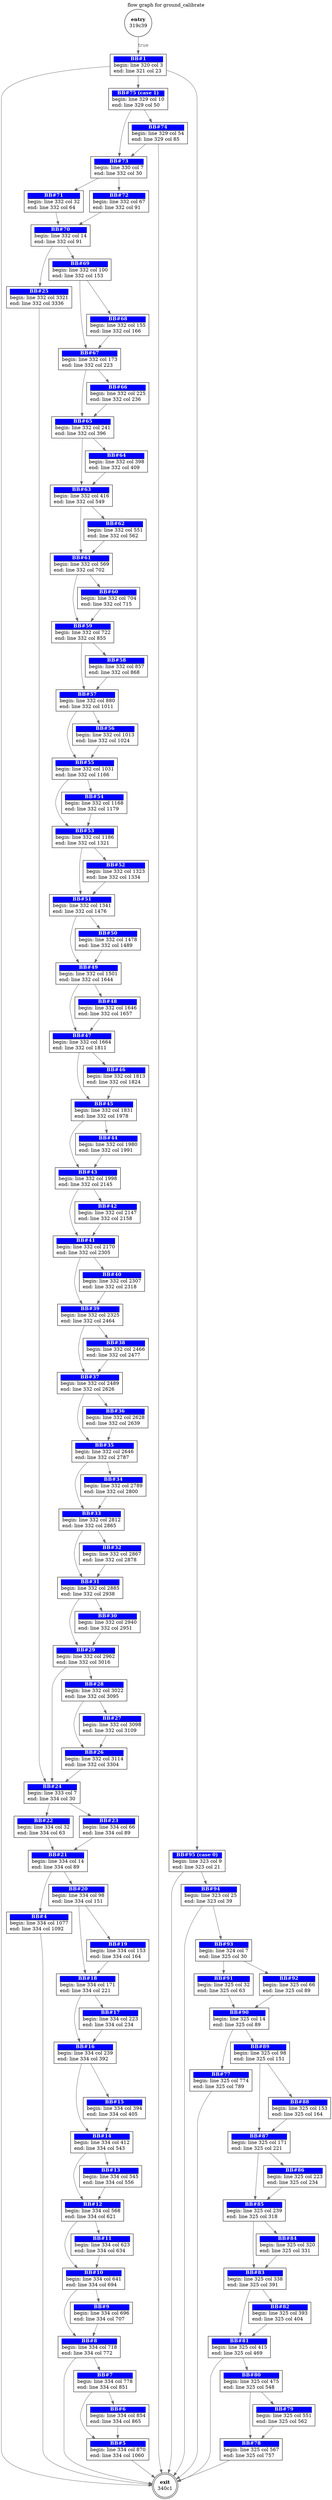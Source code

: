 digraph groundcalibrate{ 
  label="flow graph for ground_calibrate"
  labelloc="t"
  0 [label=<<TABLE border="0" cellborder="0" cellpadding="0"><TR><TD border="0" bgcolor="#ffffff" sides="b"><FONT color="#000000"><B>exit</B></FONT></TD></TR><TR><TD>340c1</TD></TR></TABLE>>, shape=doublecircle, margin=0]
  1 [label=<<TABLE border="0" cellborder="0" cellpadding="0"><TR><TD border="1" bgcolor="#0000ff" sides="b"><FONT color="#ffffff"><B>BB#1</B></FONT></TD></TR><TR><TD align="left">begin: line 320 col 3</TD></TR><TR><TD align="left">end: line 321 col 23</TD></TR></TABLE>>, shape=box]
  1->0[label="" fontcolor=dimgray color=dimgray]
  1->75[label="" fontcolor=dimgray color=dimgray]
  1->95[label="" fontcolor=dimgray color=dimgray]
  4 [label=<<TABLE border="0" cellborder="0" cellpadding="0"><TR><TD border="1" bgcolor="#0000ff" sides="b"><FONT color="#ffffff"><B>BB#4</B></FONT></TD></TR><TR><TD align="left">begin: line 334 col 1077</TD></TR><TR><TD align="left">end: line 334 col 1092</TD></TR></TABLE>>, shape=box]
  4->0[label="" fontcolor=dimgray color=dimgray]
  5 [label=<<TABLE border="0" cellborder="0" cellpadding="0"><TR><TD border="1" bgcolor="#0000ff" sides="b"><FONT color="#ffffff"><B>BB#5</B></FONT></TD></TR><TR><TD align="left">begin: line 334 col 870</TD></TR><TR><TD align="left">end: line 334 col 1060</TD></TR></TABLE>>, shape=box]
  5->0[label="" fontcolor=dimgray color=dimgray]
  6 [label=<<TABLE border="0" cellborder="0" cellpadding="0"><TR><TD border="1" bgcolor="#0000ff" sides="b"><FONT color="#ffffff"><B>BB#6</B></FONT></TD></TR><TR><TD align="left">begin: line 334 col 854</TD></TR><TR><TD align="left">end: line 334 col 865</TD></TR></TABLE>>, shape=box]
  6->5[label="" fontcolor=dimgray color=dimgray]
  7 [label=<<TABLE border="0" cellborder="0" cellpadding="0"><TR><TD border="1" bgcolor="#0000ff" sides="b"><FONT color="#ffffff"><B>BB#7</B></FONT></TD></TR><TR><TD align="left">begin: line 334 col 778</TD></TR><TR><TD align="left">end: line 334 col 851</TD></TR></TABLE>>, shape=box]
  7->6[label="" fontcolor=dimgray color=dimgray]
  7->5[label="" fontcolor=dimgray color=dimgray]
  8 [label=<<TABLE border="0" cellborder="0" cellpadding="0"><TR><TD border="1" bgcolor="#0000ff" sides="b"><FONT color="#ffffff"><B>BB#8</B></FONT></TD></TR><TR><TD align="left">begin: line 334 col 718</TD></TR><TR><TD align="left">end: line 334 col 772</TD></TR></TABLE>>, shape=box]
  8->7[label="" fontcolor=dimgray color=dimgray]
  8->0[label="" fontcolor=dimgray color=dimgray]
  9 [label=<<TABLE border="0" cellborder="0" cellpadding="0"><TR><TD border="1" bgcolor="#0000ff" sides="b"><FONT color="#ffffff"><B>BB#9</B></FONT></TD></TR><TR><TD align="left">begin: line 334 col 696</TD></TR><TR><TD align="left">end: line 334 col 707</TD></TR></TABLE>>, shape=box]
  9->8[label="" fontcolor=dimgray color=dimgray]
  10 [label=<<TABLE border="0" cellborder="0" cellpadding="0"><TR><TD border="1" bgcolor="#0000ff" sides="b"><FONT color="#ffffff"><B>BB#10</B></FONT></TD></TR><TR><TD align="left">begin: line 334 col 641</TD></TR><TR><TD align="left">end: line 334 col 694</TD></TR></TABLE>>, shape=box]
  10->9[label="" fontcolor=dimgray color=dimgray]
  10->8[label="" fontcolor=dimgray color=dimgray]
  11 [label=<<TABLE border="0" cellborder="0" cellpadding="0"><TR><TD border="1" bgcolor="#0000ff" sides="b"><FONT color="#ffffff"><B>BB#11</B></FONT></TD></TR><TR><TD align="left">begin: line 334 col 623</TD></TR><TR><TD align="left">end: line 334 col 634</TD></TR></TABLE>>, shape=box]
  11->10[label="" fontcolor=dimgray color=dimgray]
  12 [label=<<TABLE border="0" cellborder="0" cellpadding="0"><TR><TD border="1" bgcolor="#0000ff" sides="b"><FONT color="#ffffff"><B>BB#12</B></FONT></TD></TR><TR><TD align="left">begin: line 334 col 568</TD></TR><TR><TD align="left">end: line 334 col 621</TD></TR></TABLE>>, shape=box]
  12->11[label="" fontcolor=dimgray color=dimgray]
  12->10[label="" fontcolor=dimgray color=dimgray]
  13 [label=<<TABLE border="0" cellborder="0" cellpadding="0"><TR><TD border="1" bgcolor="#0000ff" sides="b"><FONT color="#ffffff"><B>BB#13</B></FONT></TD></TR><TR><TD align="left">begin: line 334 col 545</TD></TR><TR><TD align="left">end: line 334 col 556</TD></TR></TABLE>>, shape=box]
  13->12[label="" fontcolor=dimgray color=dimgray]
  14 [label=<<TABLE border="0" cellborder="0" cellpadding="0"><TR><TD border="1" bgcolor="#0000ff" sides="b"><FONT color="#ffffff"><B>BB#14</B></FONT></TD></TR><TR><TD align="left">begin: line 334 col 412</TD></TR><TR><TD align="left">end: line 334 col 543</TD></TR></TABLE>>, shape=box]
  14->13[label="" fontcolor=dimgray color=dimgray]
  14->12[label="" fontcolor=dimgray color=dimgray]
  15 [label=<<TABLE border="0" cellborder="0" cellpadding="0"><TR><TD border="1" bgcolor="#0000ff" sides="b"><FONT color="#ffffff"><B>BB#15</B></FONT></TD></TR><TR><TD align="left">begin: line 334 col 394</TD></TR><TR><TD align="left">end: line 334 col 405</TD></TR></TABLE>>, shape=box]
  15->14[label="" fontcolor=dimgray color=dimgray]
  16 [label=<<TABLE border="0" cellborder="0" cellpadding="0"><TR><TD border="1" bgcolor="#0000ff" sides="b"><FONT color="#ffffff"><B>BB#16</B></FONT></TD></TR><TR><TD align="left">begin: line 334 col 239</TD></TR><TR><TD align="left">end: line 334 col 392</TD></TR></TABLE>>, shape=box]
  16->15[label="" fontcolor=dimgray color=dimgray]
  16->14[label="" fontcolor=dimgray color=dimgray]
  17 [label=<<TABLE border="0" cellborder="0" cellpadding="0"><TR><TD border="1" bgcolor="#0000ff" sides="b"><FONT color="#ffffff"><B>BB#17</B></FONT></TD></TR><TR><TD align="left">begin: line 334 col 223</TD></TR><TR><TD align="left">end: line 334 col 234</TD></TR></TABLE>>, shape=box]
  17->16[label="" fontcolor=dimgray color=dimgray]
  18 [label=<<TABLE border="0" cellborder="0" cellpadding="0"><TR><TD border="1" bgcolor="#0000ff" sides="b"><FONT color="#ffffff"><B>BB#18</B></FONT></TD></TR><TR><TD align="left">begin: line 334 col 171</TD></TR><TR><TD align="left">end: line 334 col 221</TD></TR></TABLE>>, shape=box]
  18->17[label="" fontcolor=dimgray color=dimgray]
  18->16[label="" fontcolor=dimgray color=dimgray]
  19 [label=<<TABLE border="0" cellborder="0" cellpadding="0"><TR><TD border="1" bgcolor="#0000ff" sides="b"><FONT color="#ffffff"><B>BB#19</B></FONT></TD></TR><TR><TD align="left">begin: line 334 col 153</TD></TR><TR><TD align="left">end: line 334 col 164</TD></TR></TABLE>>, shape=box]
  19->18[label="" fontcolor=dimgray color=dimgray]
  20 [label=<<TABLE border="0" cellborder="0" cellpadding="0"><TR><TD border="1" bgcolor="#0000ff" sides="b"><FONT color="#ffffff"><B>BB#20</B></FONT></TD></TR><TR><TD align="left">begin: line 334 col 98</TD></TR><TR><TD align="left">end: line 334 col 151</TD></TR></TABLE>>, shape=box]
  20->19[label="" fontcolor=dimgray color=dimgray]
  20->18[label="" fontcolor=dimgray color=dimgray]
  21 [label=<<TABLE border="0" cellborder="0" cellpadding="0"><TR><TD border="1" bgcolor="#0000ff" sides="b"><FONT color="#ffffff"><B>BB#21</B></FONT></TD></TR><TR><TD align="left">begin: line 334 col 14</TD></TR><TR><TD align="left">end: line 334 col 89</TD></TR></TABLE>>, shape=box]
  21->20[label="" fontcolor=dimgray color=dimgray]
  21->4[label="" fontcolor=dimgray color=dimgray]
  22 [label=<<TABLE border="0" cellborder="0" cellpadding="0"><TR><TD border="1" bgcolor="#0000ff" sides="b"><FONT color="#ffffff"><B>BB#22</B></FONT></TD></TR><TR><TD align="left">begin: line 334 col 32</TD></TR><TR><TD align="left">end: line 334 col 63</TD></TR></TABLE>>, shape=box]
  22->21[label="" fontcolor=dimgray color=dimgray]
  23 [label=<<TABLE border="0" cellborder="0" cellpadding="0"><TR><TD border="1" bgcolor="#0000ff" sides="b"><FONT color="#ffffff"><B>BB#23</B></FONT></TD></TR><TR><TD align="left">begin: line 334 col 66</TD></TR><TR><TD align="left">end: line 334 col 89</TD></TR></TABLE>>, shape=box]
  23->21[label="" fontcolor=dimgray color=dimgray]
  24 [label=<<TABLE border="0" cellborder="0" cellpadding="0"><TR><TD border="1" bgcolor="#0000ff" sides="b"><FONT color="#ffffff"><B>BB#24</B></FONT></TD></TR><TR><TD align="left">begin: line 333 col 7</TD></TR><TR><TD align="left">end: line 334 col 30</TD></TR></TABLE>>, shape=box]
  24->22[label="" fontcolor=dimgray color=dimgray]
  24->23[label="" fontcolor=dimgray color=dimgray]
  25 [label=<<TABLE border="0" cellborder="0" cellpadding="0"><TR><TD border="1" bgcolor="#0000ff" sides="b"><FONT color="#ffffff"><B>BB#25</B></FONT></TD></TR><TR><TD align="left">begin: line 332 col 3321</TD></TR><TR><TD align="left">end: line 332 col 3336</TD></TR></TABLE>>, shape=box]
  25->24[label="" fontcolor=dimgray color=dimgray]
  26 [label=<<TABLE border="0" cellborder="0" cellpadding="0"><TR><TD border="1" bgcolor="#0000ff" sides="b"><FONT color="#ffffff"><B>BB#26</B></FONT></TD></TR><TR><TD align="left">begin: line 332 col 3114</TD></TR><TR><TD align="left">end: line 332 col 3304</TD></TR></TABLE>>, shape=box]
  26->24[label="" fontcolor=dimgray color=dimgray]
  27 [label=<<TABLE border="0" cellborder="0" cellpadding="0"><TR><TD border="1" bgcolor="#0000ff" sides="b"><FONT color="#ffffff"><B>BB#27</B></FONT></TD></TR><TR><TD align="left">begin: line 332 col 3098</TD></TR><TR><TD align="left">end: line 332 col 3109</TD></TR></TABLE>>, shape=box]
  27->26[label="" fontcolor=dimgray color=dimgray]
  28 [label=<<TABLE border="0" cellborder="0" cellpadding="0"><TR><TD border="1" bgcolor="#0000ff" sides="b"><FONT color="#ffffff"><B>BB#28</B></FONT></TD></TR><TR><TD align="left">begin: line 332 col 3022</TD></TR><TR><TD align="left">end: line 332 col 3095</TD></TR></TABLE>>, shape=box]
  28->27[label="" fontcolor=dimgray color=dimgray]
  28->26[label="" fontcolor=dimgray color=dimgray]
  29 [label=<<TABLE border="0" cellborder="0" cellpadding="0"><TR><TD border="1" bgcolor="#0000ff" sides="b"><FONT color="#ffffff"><B>BB#29</B></FONT></TD></TR><TR><TD align="left">begin: line 332 col 2962</TD></TR><TR><TD align="left">end: line 332 col 3016</TD></TR></TABLE>>, shape=box]
  29->28[label="" fontcolor=dimgray color=dimgray]
  29->24[label="" fontcolor=dimgray color=dimgray]
  30 [label=<<TABLE border="0" cellborder="0" cellpadding="0"><TR><TD border="1" bgcolor="#0000ff" sides="b"><FONT color="#ffffff"><B>BB#30</B></FONT></TD></TR><TR><TD align="left">begin: line 332 col 2940</TD></TR><TR><TD align="left">end: line 332 col 2951</TD></TR></TABLE>>, shape=box]
  30->29[label="" fontcolor=dimgray color=dimgray]
  31 [label=<<TABLE border="0" cellborder="0" cellpadding="0"><TR><TD border="1" bgcolor="#0000ff" sides="b"><FONT color="#ffffff"><B>BB#31</B></FONT></TD></TR><TR><TD align="left">begin: line 332 col 2885</TD></TR><TR><TD align="left">end: line 332 col 2938</TD></TR></TABLE>>, shape=box]
  31->30[label="" fontcolor=dimgray color=dimgray]
  31->29[label="" fontcolor=dimgray color=dimgray]
  32 [label=<<TABLE border="0" cellborder="0" cellpadding="0"><TR><TD border="1" bgcolor="#0000ff" sides="b"><FONT color="#ffffff"><B>BB#32</B></FONT></TD></TR><TR><TD align="left">begin: line 332 col 2867</TD></TR><TR><TD align="left">end: line 332 col 2878</TD></TR></TABLE>>, shape=box]
  32->31[label="" fontcolor=dimgray color=dimgray]
  33 [label=<<TABLE border="0" cellborder="0" cellpadding="0"><TR><TD border="1" bgcolor="#0000ff" sides="b"><FONT color="#ffffff"><B>BB#33</B></FONT></TD></TR><TR><TD align="left">begin: line 332 col 2812</TD></TR><TR><TD align="left">end: line 332 col 2865</TD></TR></TABLE>>, shape=box]
  33->32[label="" fontcolor=dimgray color=dimgray]
  33->31[label="" fontcolor=dimgray color=dimgray]
  34 [label=<<TABLE border="0" cellborder="0" cellpadding="0"><TR><TD border="1" bgcolor="#0000ff" sides="b"><FONT color="#ffffff"><B>BB#34</B></FONT></TD></TR><TR><TD align="left">begin: line 332 col 2789</TD></TR><TR><TD align="left">end: line 332 col 2800</TD></TR></TABLE>>, shape=box]
  34->33[label="" fontcolor=dimgray color=dimgray]
  35 [label=<<TABLE border="0" cellborder="0" cellpadding="0"><TR><TD border="1" bgcolor="#0000ff" sides="b"><FONT color="#ffffff"><B>BB#35</B></FONT></TD></TR><TR><TD align="left">begin: line 332 col 2646</TD></TR><TR><TD align="left">end: line 332 col 2787</TD></TR></TABLE>>, shape=box]
  35->34[label="" fontcolor=dimgray color=dimgray]
  35->33[label="" fontcolor=dimgray color=dimgray]
  36 [label=<<TABLE border="0" cellborder="0" cellpadding="0"><TR><TD border="1" bgcolor="#0000ff" sides="b"><FONT color="#ffffff"><B>BB#36</B></FONT></TD></TR><TR><TD align="left">begin: line 332 col 2628</TD></TR><TR><TD align="left">end: line 332 col 2639</TD></TR></TABLE>>, shape=box]
  36->35[label="" fontcolor=dimgray color=dimgray]
  37 [label=<<TABLE border="0" cellborder="0" cellpadding="0"><TR><TD border="1" bgcolor="#0000ff" sides="b"><FONT color="#ffffff"><B>BB#37</B></FONT></TD></TR><TR><TD align="left">begin: line 332 col 2489</TD></TR><TR><TD align="left">end: line 332 col 2626</TD></TR></TABLE>>, shape=box]
  37->36[label="" fontcolor=dimgray color=dimgray]
  37->35[label="" fontcolor=dimgray color=dimgray]
  38 [label=<<TABLE border="0" cellborder="0" cellpadding="0"><TR><TD border="1" bgcolor="#0000ff" sides="b"><FONT color="#ffffff"><B>BB#38</B></FONT></TD></TR><TR><TD align="left">begin: line 332 col 2466</TD></TR><TR><TD align="left">end: line 332 col 2477</TD></TR></TABLE>>, shape=box]
  38->37[label="" fontcolor=dimgray color=dimgray]
  39 [label=<<TABLE border="0" cellborder="0" cellpadding="0"><TR><TD border="1" bgcolor="#0000ff" sides="b"><FONT color="#ffffff"><B>BB#39</B></FONT></TD></TR><TR><TD align="left">begin: line 332 col 2325</TD></TR><TR><TD align="left">end: line 332 col 2464</TD></TR></TABLE>>, shape=box]
  39->38[label="" fontcolor=dimgray color=dimgray]
  39->37[label="" fontcolor=dimgray color=dimgray]
  40 [label=<<TABLE border="0" cellborder="0" cellpadding="0"><TR><TD border="1" bgcolor="#0000ff" sides="b"><FONT color="#ffffff"><B>BB#40</B></FONT></TD></TR><TR><TD align="left">begin: line 332 col 2307</TD></TR><TR><TD align="left">end: line 332 col 2318</TD></TR></TABLE>>, shape=box]
  40->39[label="" fontcolor=dimgray color=dimgray]
  41 [label=<<TABLE border="0" cellborder="0" cellpadding="0"><TR><TD border="1" bgcolor="#0000ff" sides="b"><FONT color="#ffffff"><B>BB#41</B></FONT></TD></TR><TR><TD align="left">begin: line 332 col 2170</TD></TR><TR><TD align="left">end: line 332 col 2305</TD></TR></TABLE>>, shape=box]
  41->40[label="" fontcolor=dimgray color=dimgray]
  41->39[label="" fontcolor=dimgray color=dimgray]
  42 [label=<<TABLE border="0" cellborder="0" cellpadding="0"><TR><TD border="1" bgcolor="#0000ff" sides="b"><FONT color="#ffffff"><B>BB#42</B></FONT></TD></TR><TR><TD align="left">begin: line 332 col 2147</TD></TR><TR><TD align="left">end: line 332 col 2158</TD></TR></TABLE>>, shape=box]
  42->41[label="" fontcolor=dimgray color=dimgray]
  43 [label=<<TABLE border="0" cellborder="0" cellpadding="0"><TR><TD border="1" bgcolor="#0000ff" sides="b"><FONT color="#ffffff"><B>BB#43</B></FONT></TD></TR><TR><TD align="left">begin: line 332 col 1998</TD></TR><TR><TD align="left">end: line 332 col 2145</TD></TR></TABLE>>, shape=box]
  43->42[label="" fontcolor=dimgray color=dimgray]
  43->41[label="" fontcolor=dimgray color=dimgray]
  44 [label=<<TABLE border="0" cellborder="0" cellpadding="0"><TR><TD border="1" bgcolor="#0000ff" sides="b"><FONT color="#ffffff"><B>BB#44</B></FONT></TD></TR><TR><TD align="left">begin: line 332 col 1980</TD></TR><TR><TD align="left">end: line 332 col 1991</TD></TR></TABLE>>, shape=box]
  44->43[label="" fontcolor=dimgray color=dimgray]
  45 [label=<<TABLE border="0" cellborder="0" cellpadding="0"><TR><TD border="1" bgcolor="#0000ff" sides="b"><FONT color="#ffffff"><B>BB#45</B></FONT></TD></TR><TR><TD align="left">begin: line 332 col 1831</TD></TR><TR><TD align="left">end: line 332 col 1978</TD></TR></TABLE>>, shape=box]
  45->44[label="" fontcolor=dimgray color=dimgray]
  45->43[label="" fontcolor=dimgray color=dimgray]
  46 [label=<<TABLE border="0" cellborder="0" cellpadding="0"><TR><TD border="1" bgcolor="#0000ff" sides="b"><FONT color="#ffffff"><B>BB#46</B></FONT></TD></TR><TR><TD align="left">begin: line 332 col 1813</TD></TR><TR><TD align="left">end: line 332 col 1824</TD></TR></TABLE>>, shape=box]
  46->45[label="" fontcolor=dimgray color=dimgray]
  47 [label=<<TABLE border="0" cellborder="0" cellpadding="0"><TR><TD border="1" bgcolor="#0000ff" sides="b"><FONT color="#ffffff"><B>BB#47</B></FONT></TD></TR><TR><TD align="left">begin: line 332 col 1664</TD></TR><TR><TD align="left">end: line 332 col 1811</TD></TR></TABLE>>, shape=box]
  47->46[label="" fontcolor=dimgray color=dimgray]
  47->45[label="" fontcolor=dimgray color=dimgray]
  48 [label=<<TABLE border="0" cellborder="0" cellpadding="0"><TR><TD border="1" bgcolor="#0000ff" sides="b"><FONT color="#ffffff"><B>BB#48</B></FONT></TD></TR><TR><TD align="left">begin: line 332 col 1646</TD></TR><TR><TD align="left">end: line 332 col 1657</TD></TR></TABLE>>, shape=box]
  48->47[label="" fontcolor=dimgray color=dimgray]
  49 [label=<<TABLE border="0" cellborder="0" cellpadding="0"><TR><TD border="1" bgcolor="#0000ff" sides="b"><FONT color="#ffffff"><B>BB#49</B></FONT></TD></TR><TR><TD align="left">begin: line 332 col 1501</TD></TR><TR><TD align="left">end: line 332 col 1644</TD></TR></TABLE>>, shape=box]
  49->48[label="" fontcolor=dimgray color=dimgray]
  49->47[label="" fontcolor=dimgray color=dimgray]
  50 [label=<<TABLE border="0" cellborder="0" cellpadding="0"><TR><TD border="1" bgcolor="#0000ff" sides="b"><FONT color="#ffffff"><B>BB#50</B></FONT></TD></TR><TR><TD align="left">begin: line 332 col 1478</TD></TR><TR><TD align="left">end: line 332 col 1489</TD></TR></TABLE>>, shape=box]
  50->49[label="" fontcolor=dimgray color=dimgray]
  51 [label=<<TABLE border="0" cellborder="0" cellpadding="0"><TR><TD border="1" bgcolor="#0000ff" sides="b"><FONT color="#ffffff"><B>BB#51</B></FONT></TD></TR><TR><TD align="left">begin: line 332 col 1341</TD></TR><TR><TD align="left">end: line 332 col 1476</TD></TR></TABLE>>, shape=box]
  51->50[label="" fontcolor=dimgray color=dimgray]
  51->49[label="" fontcolor=dimgray color=dimgray]
  52 [label=<<TABLE border="0" cellborder="0" cellpadding="0"><TR><TD border="1" bgcolor="#0000ff" sides="b"><FONT color="#ffffff"><B>BB#52</B></FONT></TD></TR><TR><TD align="left">begin: line 332 col 1323</TD></TR><TR><TD align="left">end: line 332 col 1334</TD></TR></TABLE>>, shape=box]
  52->51[label="" fontcolor=dimgray color=dimgray]
  53 [label=<<TABLE border="0" cellborder="0" cellpadding="0"><TR><TD border="1" bgcolor="#0000ff" sides="b"><FONT color="#ffffff"><B>BB#53</B></FONT></TD></TR><TR><TD align="left">begin: line 332 col 1186</TD></TR><TR><TD align="left">end: line 332 col 1321</TD></TR></TABLE>>, shape=box]
  53->52[label="" fontcolor=dimgray color=dimgray]
  53->51[label="" fontcolor=dimgray color=dimgray]
  54 [label=<<TABLE border="0" cellborder="0" cellpadding="0"><TR><TD border="1" bgcolor="#0000ff" sides="b"><FONT color="#ffffff"><B>BB#54</B></FONT></TD></TR><TR><TD align="left">begin: line 332 col 1168</TD></TR><TR><TD align="left">end: line 332 col 1179</TD></TR></TABLE>>, shape=box]
  54->53[label="" fontcolor=dimgray color=dimgray]
  55 [label=<<TABLE border="0" cellborder="0" cellpadding="0"><TR><TD border="1" bgcolor="#0000ff" sides="b"><FONT color="#ffffff"><B>BB#55</B></FONT></TD></TR><TR><TD align="left">begin: line 332 col 1031</TD></TR><TR><TD align="left">end: line 332 col 1166</TD></TR></TABLE>>, shape=box]
  55->54[label="" fontcolor=dimgray color=dimgray]
  55->53[label="" fontcolor=dimgray color=dimgray]
  56 [label=<<TABLE border="0" cellborder="0" cellpadding="0"><TR><TD border="1" bgcolor="#0000ff" sides="b"><FONT color="#ffffff"><B>BB#56</B></FONT></TD></TR><TR><TD align="left">begin: line 332 col 1013</TD></TR><TR><TD align="left">end: line 332 col 1024</TD></TR></TABLE>>, shape=box]
  56->55[label="" fontcolor=dimgray color=dimgray]
  57 [label=<<TABLE border="0" cellborder="0" cellpadding="0"><TR><TD border="1" bgcolor="#0000ff" sides="b"><FONT color="#ffffff"><B>BB#57</B></FONT></TD></TR><TR><TD align="left">begin: line 332 col 880</TD></TR><TR><TD align="left">end: line 332 col 1011</TD></TR></TABLE>>, shape=box]
  57->56[label="" fontcolor=dimgray color=dimgray]
  57->55[label="" fontcolor=dimgray color=dimgray]
  58 [label=<<TABLE border="0" cellborder="0" cellpadding="0"><TR><TD border="1" bgcolor="#0000ff" sides="b"><FONT color="#ffffff"><B>BB#58</B></FONT></TD></TR><TR><TD align="left">begin: line 332 col 857</TD></TR><TR><TD align="left">end: line 332 col 868</TD></TR></TABLE>>, shape=box]
  58->57[label="" fontcolor=dimgray color=dimgray]
  59 [label=<<TABLE border="0" cellborder="0" cellpadding="0"><TR><TD border="1" bgcolor="#0000ff" sides="b"><FONT color="#ffffff"><B>BB#59</B></FONT></TD></TR><TR><TD align="left">begin: line 332 col 722</TD></TR><TR><TD align="left">end: line 332 col 855</TD></TR></TABLE>>, shape=box]
  59->58[label="" fontcolor=dimgray color=dimgray]
  59->57[label="" fontcolor=dimgray color=dimgray]
  60 [label=<<TABLE border="0" cellborder="0" cellpadding="0"><TR><TD border="1" bgcolor="#0000ff" sides="b"><FONT color="#ffffff"><B>BB#60</B></FONT></TD></TR><TR><TD align="left">begin: line 332 col 704</TD></TR><TR><TD align="left">end: line 332 col 715</TD></TR></TABLE>>, shape=box]
  60->59[label="" fontcolor=dimgray color=dimgray]
  61 [label=<<TABLE border="0" cellborder="0" cellpadding="0"><TR><TD border="1" bgcolor="#0000ff" sides="b"><FONT color="#ffffff"><B>BB#61</B></FONT></TD></TR><TR><TD align="left">begin: line 332 col 569</TD></TR><TR><TD align="left">end: line 332 col 702</TD></TR></TABLE>>, shape=box]
  61->60[label="" fontcolor=dimgray color=dimgray]
  61->59[label="" fontcolor=dimgray color=dimgray]
  62 [label=<<TABLE border="0" cellborder="0" cellpadding="0"><TR><TD border="1" bgcolor="#0000ff" sides="b"><FONT color="#ffffff"><B>BB#62</B></FONT></TD></TR><TR><TD align="left">begin: line 332 col 551</TD></TR><TR><TD align="left">end: line 332 col 562</TD></TR></TABLE>>, shape=box]
  62->61[label="" fontcolor=dimgray color=dimgray]
  63 [label=<<TABLE border="0" cellborder="0" cellpadding="0"><TR><TD border="1" bgcolor="#0000ff" sides="b"><FONT color="#ffffff"><B>BB#63</B></FONT></TD></TR><TR><TD align="left">begin: line 332 col 416</TD></TR><TR><TD align="left">end: line 332 col 549</TD></TR></TABLE>>, shape=box]
  63->62[label="" fontcolor=dimgray color=dimgray]
  63->61[label="" fontcolor=dimgray color=dimgray]
  64 [label=<<TABLE border="0" cellborder="0" cellpadding="0"><TR><TD border="1" bgcolor="#0000ff" sides="b"><FONT color="#ffffff"><B>BB#64</B></FONT></TD></TR><TR><TD align="left">begin: line 332 col 398</TD></TR><TR><TD align="left">end: line 332 col 409</TD></TR></TABLE>>, shape=box]
  64->63[label="" fontcolor=dimgray color=dimgray]
  65 [label=<<TABLE border="0" cellborder="0" cellpadding="0"><TR><TD border="1" bgcolor="#0000ff" sides="b"><FONT color="#ffffff"><B>BB#65</B></FONT></TD></TR><TR><TD align="left">begin: line 332 col 241</TD></TR><TR><TD align="left">end: line 332 col 396</TD></TR></TABLE>>, shape=box]
  65->64[label="" fontcolor=dimgray color=dimgray]
  65->63[label="" fontcolor=dimgray color=dimgray]
  66 [label=<<TABLE border="0" cellborder="0" cellpadding="0"><TR><TD border="1" bgcolor="#0000ff" sides="b"><FONT color="#ffffff"><B>BB#66</B></FONT></TD></TR><TR><TD align="left">begin: line 332 col 225</TD></TR><TR><TD align="left">end: line 332 col 236</TD></TR></TABLE>>, shape=box]
  66->65[label="" fontcolor=dimgray color=dimgray]
  67 [label=<<TABLE border="0" cellborder="0" cellpadding="0"><TR><TD border="1" bgcolor="#0000ff" sides="b"><FONT color="#ffffff"><B>BB#67</B></FONT></TD></TR><TR><TD align="left">begin: line 332 col 173</TD></TR><TR><TD align="left">end: line 332 col 223</TD></TR></TABLE>>, shape=box]
  67->66[label="" fontcolor=dimgray color=dimgray]
  67->65[label="" fontcolor=dimgray color=dimgray]
  68 [label=<<TABLE border="0" cellborder="0" cellpadding="0"><TR><TD border="1" bgcolor="#0000ff" sides="b"><FONT color="#ffffff"><B>BB#68</B></FONT></TD></TR><TR><TD align="left">begin: line 332 col 155</TD></TR><TR><TD align="left">end: line 332 col 166</TD></TR></TABLE>>, shape=box]
  68->67[label="" fontcolor=dimgray color=dimgray]
  69 [label=<<TABLE border="0" cellborder="0" cellpadding="0"><TR><TD border="1" bgcolor="#0000ff" sides="b"><FONT color="#ffffff"><B>BB#69</B></FONT></TD></TR><TR><TD align="left">begin: line 332 col 100</TD></TR><TR><TD align="left">end: line 332 col 153</TD></TR></TABLE>>, shape=box]
  69->68[label="" fontcolor=dimgray color=dimgray]
  69->67[label="" fontcolor=dimgray color=dimgray]
  70 [label=<<TABLE border="0" cellborder="0" cellpadding="0"><TR><TD border="1" bgcolor="#0000ff" sides="b"><FONT color="#ffffff"><B>BB#70</B></FONT></TD></TR><TR><TD align="left">begin: line 332 col 14</TD></TR><TR><TD align="left">end: line 332 col 91</TD></TR></TABLE>>, shape=box]
  70->69[label="" fontcolor=dimgray color=dimgray]
  70->25[label="" fontcolor=dimgray color=dimgray]
  71 [label=<<TABLE border="0" cellborder="0" cellpadding="0"><TR><TD border="1" bgcolor="#0000ff" sides="b"><FONT color="#ffffff"><B>BB#71</B></FONT></TD></TR><TR><TD align="left">begin: line 332 col 32</TD></TR><TR><TD align="left">end: line 332 col 64</TD></TR></TABLE>>, shape=box]
  71->70[label="" fontcolor=dimgray color=dimgray]
  72 [label=<<TABLE border="0" cellborder="0" cellpadding="0"><TR><TD border="1" bgcolor="#0000ff" sides="b"><FONT color="#ffffff"><B>BB#72</B></FONT></TD></TR><TR><TD align="left">begin: line 332 col 67</TD></TR><TR><TD align="left">end: line 332 col 91</TD></TR></TABLE>>, shape=box]
  72->70[label="" fontcolor=dimgray color=dimgray]
  73 [label=<<TABLE border="0" cellborder="0" cellpadding="0"><TR><TD border="1" bgcolor="#0000ff" sides="b"><FONT color="#ffffff"><B>BB#73</B></FONT></TD></TR><TR><TD align="left">begin: line 330 col 7</TD></TR><TR><TD align="left">end: line 332 col 30</TD></TR></TABLE>>, shape=box]
  73->71[label="" fontcolor=dimgray color=dimgray]
  73->72[label="" fontcolor=dimgray color=dimgray]
  74 [label=<<TABLE border="0" cellborder="0" cellpadding="0"><TR><TD border="1" bgcolor="#0000ff" sides="b"><FONT color="#ffffff"><B>BB#74</B></FONT></TD></TR><TR><TD align="left">begin: line 329 col 54</TD></TR><TR><TD align="left">end: line 329 col 85</TD></TR></TABLE>>, shape=box]
  74->73[label="" fontcolor=dimgray color=dimgray]
  74->0[label="" fontcolor=dimgray color=dimgray]
  75 [label=<<TABLE border="0" cellborder="0" cellpadding="0"><TR><TD border="1" bgcolor="#0000ff" sides="b"><FONT color="#ffffff"><B>BB#75 (case 1)</B></FONT></TD></TR><TR><TD align="left">begin: line 329 col 10</TD></TR><TR><TD align="left">end: line 329 col 50</TD></TR></TABLE>>, shape=box]
  75->73[label="" fontcolor=dimgray color=dimgray]
  75->74[label="" fontcolor=dimgray color=dimgray]
  77 [label=<<TABLE border="0" cellborder="0" cellpadding="0"><TR><TD border="1" bgcolor="#0000ff" sides="b"><FONT color="#ffffff"><B>BB#77</B></FONT></TD></TR><TR><TD align="left">begin: line 325 col 774</TD></TR><TR><TD align="left">end: line 325 col 789</TD></TR></TABLE>>, shape=box]
  77->0[label="" fontcolor=dimgray color=dimgray]
  78 [label=<<TABLE border="0" cellborder="0" cellpadding="0"><TR><TD border="1" bgcolor="#0000ff" sides="b"><FONT color="#ffffff"><B>BB#78</B></FONT></TD></TR><TR><TD align="left">begin: line 325 col 567</TD></TR><TR><TD align="left">end: line 325 col 757</TD></TR></TABLE>>, shape=box]
  78->0[label="" fontcolor=dimgray color=dimgray]
  79 [label=<<TABLE border="0" cellborder="0" cellpadding="0"><TR><TD border="1" bgcolor="#0000ff" sides="b"><FONT color="#ffffff"><B>BB#79</B></FONT></TD></TR><TR><TD align="left">begin: line 325 col 551</TD></TR><TR><TD align="left">end: line 325 col 562</TD></TR></TABLE>>, shape=box]
  79->78[label="" fontcolor=dimgray color=dimgray]
  80 [label=<<TABLE border="0" cellborder="0" cellpadding="0"><TR><TD border="1" bgcolor="#0000ff" sides="b"><FONT color="#ffffff"><B>BB#80</B></FONT></TD></TR><TR><TD align="left">begin: line 325 col 475</TD></TR><TR><TD align="left">end: line 325 col 548</TD></TR></TABLE>>, shape=box]
  80->79[label="" fontcolor=dimgray color=dimgray]
  80->78[label="" fontcolor=dimgray color=dimgray]
  81 [label=<<TABLE border="0" cellborder="0" cellpadding="0"><TR><TD border="1" bgcolor="#0000ff" sides="b"><FONT color="#ffffff"><B>BB#81</B></FONT></TD></TR><TR><TD align="left">begin: line 325 col 415</TD></TR><TR><TD align="left">end: line 325 col 469</TD></TR></TABLE>>, shape=box]
  81->80[label="" fontcolor=dimgray color=dimgray]
  81->0[label="" fontcolor=dimgray color=dimgray]
  82 [label=<<TABLE border="0" cellborder="0" cellpadding="0"><TR><TD border="1" bgcolor="#0000ff" sides="b"><FONT color="#ffffff"><B>BB#82</B></FONT></TD></TR><TR><TD align="left">begin: line 325 col 393</TD></TR><TR><TD align="left">end: line 325 col 404</TD></TR></TABLE>>, shape=box]
  82->81[label="" fontcolor=dimgray color=dimgray]
  83 [label=<<TABLE border="0" cellborder="0" cellpadding="0"><TR><TD border="1" bgcolor="#0000ff" sides="b"><FONT color="#ffffff"><B>BB#83</B></FONT></TD></TR><TR><TD align="left">begin: line 325 col 338</TD></TR><TR><TD align="left">end: line 325 col 391</TD></TR></TABLE>>, shape=box]
  83->82[label="" fontcolor=dimgray color=dimgray]
  83->81[label="" fontcolor=dimgray color=dimgray]
  84 [label=<<TABLE border="0" cellborder="0" cellpadding="0"><TR><TD border="1" bgcolor="#0000ff" sides="b"><FONT color="#ffffff"><B>BB#84</B></FONT></TD></TR><TR><TD align="left">begin: line 325 col 320</TD></TR><TR><TD align="left">end: line 325 col 331</TD></TR></TABLE>>, shape=box]
  84->83[label="" fontcolor=dimgray color=dimgray]
  85 [label=<<TABLE border="0" cellborder="0" cellpadding="0"><TR><TD border="1" bgcolor="#0000ff" sides="b"><FONT color="#ffffff"><B>BB#85</B></FONT></TD></TR><TR><TD align="left">begin: line 325 col 239</TD></TR><TR><TD align="left">end: line 325 col 318</TD></TR></TABLE>>, shape=box]
  85->84[label="" fontcolor=dimgray color=dimgray]
  85->83[label="" fontcolor=dimgray color=dimgray]
  86 [label=<<TABLE border="0" cellborder="0" cellpadding="0"><TR><TD border="1" bgcolor="#0000ff" sides="b"><FONT color="#ffffff"><B>BB#86</B></FONT></TD></TR><TR><TD align="left">begin: line 325 col 223</TD></TR><TR><TD align="left">end: line 325 col 234</TD></TR></TABLE>>, shape=box]
  86->85[label="" fontcolor=dimgray color=dimgray]
  87 [label=<<TABLE border="0" cellborder="0" cellpadding="0"><TR><TD border="1" bgcolor="#0000ff" sides="b"><FONT color="#ffffff"><B>BB#87</B></FONT></TD></TR><TR><TD align="left">begin: line 325 col 171</TD></TR><TR><TD align="left">end: line 325 col 221</TD></TR></TABLE>>, shape=box]
  87->86[label="" fontcolor=dimgray color=dimgray]
  87->85[label="" fontcolor=dimgray color=dimgray]
  88 [label=<<TABLE border="0" cellborder="0" cellpadding="0"><TR><TD border="1" bgcolor="#0000ff" sides="b"><FONT color="#ffffff"><B>BB#88</B></FONT></TD></TR><TR><TD align="left">begin: line 325 col 153</TD></TR><TR><TD align="left">end: line 325 col 164</TD></TR></TABLE>>, shape=box]
  88->87[label="" fontcolor=dimgray color=dimgray]
  89 [label=<<TABLE border="0" cellborder="0" cellpadding="0"><TR><TD border="1" bgcolor="#0000ff" sides="b"><FONT color="#ffffff"><B>BB#89</B></FONT></TD></TR><TR><TD align="left">begin: line 325 col 98</TD></TR><TR><TD align="left">end: line 325 col 151</TD></TR></TABLE>>, shape=box]
  89->88[label="" fontcolor=dimgray color=dimgray]
  89->87[label="" fontcolor=dimgray color=dimgray]
  90 [label=<<TABLE border="0" cellborder="0" cellpadding="0"><TR><TD border="1" bgcolor="#0000ff" sides="b"><FONT color="#ffffff"><B>BB#90</B></FONT></TD></TR><TR><TD align="left">begin: line 325 col 14</TD></TR><TR><TD align="left">end: line 325 col 89</TD></TR></TABLE>>, shape=box]
  90->89[label="" fontcolor=dimgray color=dimgray]
  90->77[label="" fontcolor=dimgray color=dimgray]
  91 [label=<<TABLE border="0" cellborder="0" cellpadding="0"><TR><TD border="1" bgcolor="#0000ff" sides="b"><FONT color="#ffffff"><B>BB#91</B></FONT></TD></TR><TR><TD align="left">begin: line 325 col 32</TD></TR><TR><TD align="left">end: line 325 col 63</TD></TR></TABLE>>, shape=box]
  91->90[label="" fontcolor=dimgray color=dimgray]
  92 [label=<<TABLE border="0" cellborder="0" cellpadding="0"><TR><TD border="1" bgcolor="#0000ff" sides="b"><FONT color="#ffffff"><B>BB#92</B></FONT></TD></TR><TR><TD align="left">begin: line 325 col 66</TD></TR><TR><TD align="left">end: line 325 col 89</TD></TR></TABLE>>, shape=box]
  92->90[label="" fontcolor=dimgray color=dimgray]
  93 [label=<<TABLE border="0" cellborder="0" cellpadding="0"><TR><TD border="1" bgcolor="#0000ff" sides="b"><FONT color="#ffffff"><B>BB#93</B></FONT></TD></TR><TR><TD align="left">begin: line 324 col 7</TD></TR><TR><TD align="left">end: line 325 col 30</TD></TR></TABLE>>, shape=box]
  93->91[label="" fontcolor=dimgray color=dimgray]
  93->92[label="" fontcolor=dimgray color=dimgray]
  94 [label=<<TABLE border="0" cellborder="0" cellpadding="0"><TR><TD border="1" bgcolor="#0000ff" sides="b"><FONT color="#ffffff"><B>BB#94</B></FONT></TD></TR><TR><TD align="left">begin: line 323 col 25</TD></TR><TR><TD align="left">end: line 323 col 39</TD></TR></TABLE>>, shape=box]
  94->93[label="" fontcolor=dimgray color=dimgray]
  94->0[label="" fontcolor=dimgray color=dimgray]
  95 [label=<<TABLE border="0" cellborder="0" cellpadding="0"><TR><TD border="1" bgcolor="#0000ff" sides="b"><FONT color="#ffffff"><B>BB#95 (case 0)</B></FONT></TD></TR><TR><TD align="left">begin: line 323 col 9</TD></TR><TR><TD align="left">end: line 323 col 21</TD></TR></TABLE>>, shape=box]
  95->94[label="" fontcolor=dimgray color=dimgray]
  95->0[label="" fontcolor=dimgray color=dimgray]
  96 [label=<<TABLE border="0" cellborder="0" cellpadding="0"><TR><TD border="0" bgcolor="#ffffff" sides="b"><FONT color="#000000"><B>entry</B></FONT></TD></TR><TR><TD>319c39</TD></TR></TABLE>>, shape=circle, margin=0]
  96->1[label="true" fontcolor=dimgray color=dimgray]
}
